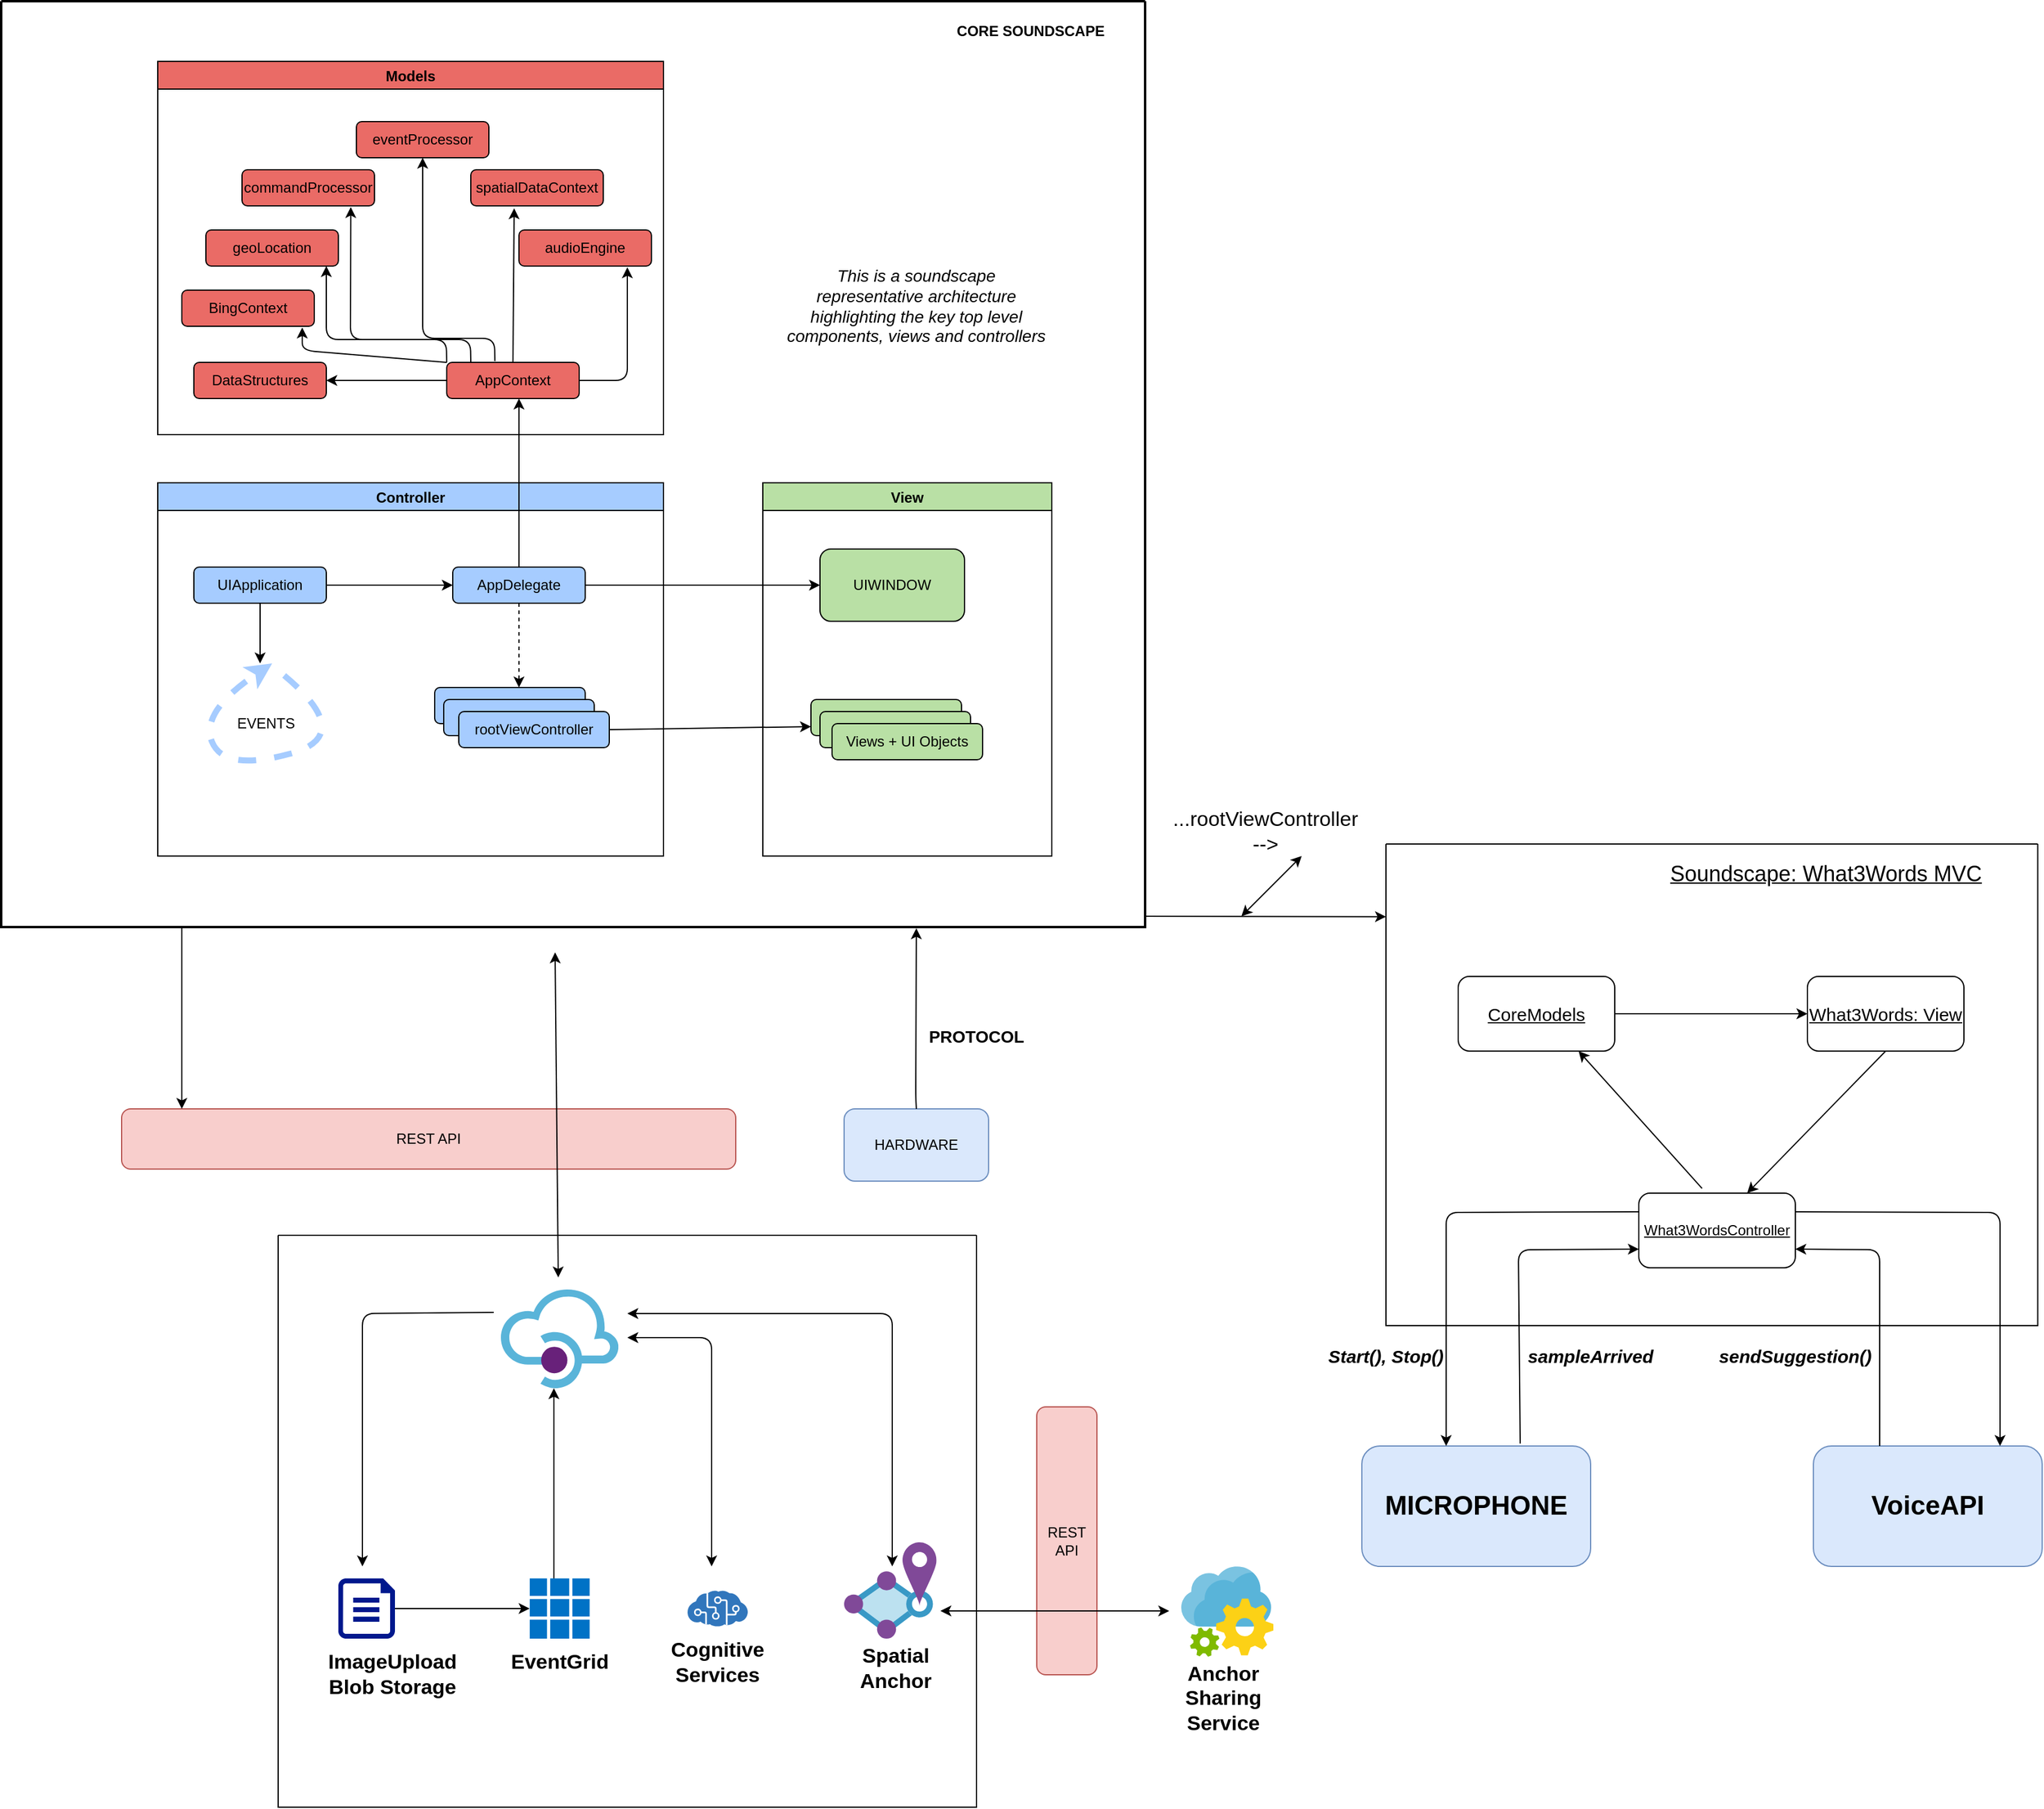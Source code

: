 <mxfile version="15.1.4" type="github">
  <diagram id="Lh61h2_Bn6EFPj23oarb" name="Page-1">
    <mxGraphModel dx="3346" dy="1712" grid="1" gridSize="10" guides="1" tooltips="1" connect="1" arrows="1" fold="1" page="1" pageScale="1" pageWidth="850" pageHeight="1100" math="0" shadow="0">
      <root>
        <mxCell id="0" />
        <mxCell id="1" parent="0" />
        <mxCell id="-ZquV43uJ-LFZKVokxAO-1" value="Controller" style="swimlane;strokeColor=#000000;fillColor=#A6CCFF;" vertex="1" parent="1">
          <mxGeometry x="260" y="440" width="420" height="310" as="geometry" />
        </mxCell>
        <mxCell id="-ZquV43uJ-LFZKVokxAO-2" value="AppDelegate" style="rounded=1;whiteSpace=wrap;html=1;fillColor=#A6CCFF;" vertex="1" parent="-ZquV43uJ-LFZKVokxAO-1">
          <mxGeometry x="245" y="70" width="110" height="30" as="geometry" />
        </mxCell>
        <mxCell id="-ZquV43uJ-LFZKVokxAO-3" value="" style="rounded=1;whiteSpace=wrap;html=1;strokeColor=#000000;fillColor=#A6CCFF;" vertex="1" parent="-ZquV43uJ-LFZKVokxAO-1">
          <mxGeometry x="230" y="170" width="125" height="30" as="geometry" />
        </mxCell>
        <mxCell id="-ZquV43uJ-LFZKVokxAO-4" value="" style="rounded=1;whiteSpace=wrap;html=1;strokeColor=#000000;fillColor=#A6CCFF;" vertex="1" parent="-ZquV43uJ-LFZKVokxAO-1">
          <mxGeometry x="237.5" y="180" width="125" height="30" as="geometry" />
        </mxCell>
        <mxCell id="-ZquV43uJ-LFZKVokxAO-5" value="rootViewController" style="rounded=1;whiteSpace=wrap;html=1;strokeColor=#000000;fillColor=#A6CCFF;" vertex="1" parent="-ZquV43uJ-LFZKVokxAO-1">
          <mxGeometry x="250" y="190" width="125" height="30" as="geometry" />
        </mxCell>
        <mxCell id="-ZquV43uJ-LFZKVokxAO-6" value="UIApplication" style="rounded=1;whiteSpace=wrap;html=1;fillColor=#A6CCFF;" vertex="1" parent="-ZquV43uJ-LFZKVokxAO-1">
          <mxGeometry x="30" y="70" width="110" height="30" as="geometry" />
        </mxCell>
        <mxCell id="-ZquV43uJ-LFZKVokxAO-7" value="" style="endArrow=classic;html=1;exitX=0.5;exitY=1;exitDx=0;exitDy=0;dashed=1;" edge="1" parent="-ZquV43uJ-LFZKVokxAO-1" source="-ZquV43uJ-LFZKVokxAO-2">
          <mxGeometry width="50" height="50" relative="1" as="geometry">
            <mxPoint x="430" y="140" as="sourcePoint" />
            <mxPoint x="300" y="170" as="targetPoint" />
          </mxGeometry>
        </mxCell>
        <mxCell id="-ZquV43uJ-LFZKVokxAO-8" value="" style="curved=1;endArrow=classic;html=1;dashed=1;strokeWidth=5;strokeColor=#A6CCFF;" edge="1" parent="-ZquV43uJ-LFZKVokxAO-1">
          <mxGeometry width="50" height="50" relative="1" as="geometry">
            <mxPoint x="105" y="160" as="sourcePoint" />
            <mxPoint x="95" y="150" as="targetPoint" />
            <Array as="points">
              <mxPoint x="165" y="210" />
              <mxPoint x="55" y="240" />
              <mxPoint x="35" y="190" />
            </Array>
          </mxGeometry>
        </mxCell>
        <mxCell id="-ZquV43uJ-LFZKVokxAO-9" value="EVENTS" style="text;html=1;strokeColor=none;fillColor=none;align=center;verticalAlign=middle;whiteSpace=wrap;rounded=0;" vertex="1" parent="-ZquV43uJ-LFZKVokxAO-1">
          <mxGeometry x="70" y="190" width="40" height="20" as="geometry" />
        </mxCell>
        <mxCell id="-ZquV43uJ-LFZKVokxAO-10" value="" style="endArrow=classic;html=1;strokeColor=#000000;strokeWidth=1;fillColor=#000000;entryX=0;entryY=0.5;entryDx=0;entryDy=0;exitX=1;exitY=0.5;exitDx=0;exitDy=0;" edge="1" parent="-ZquV43uJ-LFZKVokxAO-1" source="-ZquV43uJ-LFZKVokxAO-6" target="-ZquV43uJ-LFZKVokxAO-2">
          <mxGeometry width="50" height="50" relative="1" as="geometry">
            <mxPoint x="160" y="110" as="sourcePoint" />
            <mxPoint x="95" y="160" as="targetPoint" />
          </mxGeometry>
        </mxCell>
        <mxCell id="-ZquV43uJ-LFZKVokxAO-11" value="View" style="swimlane;strokeColor=#000000;fillColor=#B9E0A5;" vertex="1" parent="1">
          <mxGeometry x="762.5" y="440" width="240" height="310" as="geometry" />
        </mxCell>
        <mxCell id="-ZquV43uJ-LFZKVokxAO-12" value="" style="rounded=1;whiteSpace=wrap;html=1;strokeColor=#000000;fillColor=#B9E0A5;" vertex="1" parent="-ZquV43uJ-LFZKVokxAO-11">
          <mxGeometry x="40" y="180" width="125" height="30" as="geometry" />
        </mxCell>
        <mxCell id="-ZquV43uJ-LFZKVokxAO-13" value="UIWINDOW" style="rounded=1;whiteSpace=wrap;html=1;strokeColor=#000000;fillColor=#B9E0A5;" vertex="1" parent="-ZquV43uJ-LFZKVokxAO-11">
          <mxGeometry x="47.5" y="55" width="120" height="60" as="geometry" />
        </mxCell>
        <mxCell id="-ZquV43uJ-LFZKVokxAO-14" value="Models" style="swimlane;strokeColor=#000000;fillColor=#EA6B66;" vertex="1" parent="1">
          <mxGeometry x="260" y="90" width="420" height="310" as="geometry" />
        </mxCell>
        <mxCell id="-ZquV43uJ-LFZKVokxAO-15" value="AppContext" style="rounded=1;whiteSpace=wrap;html=1;fillColor=#EA6B66;" vertex="1" parent="-ZquV43uJ-LFZKVokxAO-14">
          <mxGeometry x="240" y="250" width="110" height="30" as="geometry" />
        </mxCell>
        <mxCell id="-ZquV43uJ-LFZKVokxAO-16" value="spatialDataContext" style="rounded=1;whiteSpace=wrap;html=1;fillColor=#EA6B66;" vertex="1" parent="-ZquV43uJ-LFZKVokxAO-14">
          <mxGeometry x="260" y="90" width="110" height="30" as="geometry" />
        </mxCell>
        <mxCell id="-ZquV43uJ-LFZKVokxAO-17" value="commandProcessor" style="rounded=1;whiteSpace=wrap;html=1;fillColor=#EA6B66;" vertex="1" parent="-ZquV43uJ-LFZKVokxAO-14">
          <mxGeometry x="70" y="90" width="110" height="30" as="geometry" />
        </mxCell>
        <mxCell id="-ZquV43uJ-LFZKVokxAO-18" value="DataStructures" style="rounded=1;whiteSpace=wrap;html=1;fillColor=#EA6B66;" vertex="1" parent="-ZquV43uJ-LFZKVokxAO-14">
          <mxGeometry x="30" y="250" width="110" height="30" as="geometry" />
        </mxCell>
        <mxCell id="-ZquV43uJ-LFZKVokxAO-19" value="eventProcessor" style="rounded=1;whiteSpace=wrap;html=1;fillColor=#EA6B66;" vertex="1" parent="-ZquV43uJ-LFZKVokxAO-14">
          <mxGeometry x="165" y="50" width="110" height="30" as="geometry" />
        </mxCell>
        <mxCell id="-ZquV43uJ-LFZKVokxAO-20" value="" style="endArrow=classic;html=1;exitX=0;exitY=0.5;exitDx=0;exitDy=0;entryX=1;entryY=0.5;entryDx=0;entryDy=0;" edge="1" parent="-ZquV43uJ-LFZKVokxAO-14" source="-ZquV43uJ-LFZKVokxAO-15" target="-ZquV43uJ-LFZKVokxAO-18">
          <mxGeometry width="50" height="50" relative="1" as="geometry">
            <mxPoint x="430" y="420" as="sourcePoint" />
            <mxPoint x="480" y="370" as="targetPoint" />
          </mxGeometry>
        </mxCell>
        <mxCell id="-ZquV43uJ-LFZKVokxAO-21" value="audioEngine" style="rounded=1;whiteSpace=wrap;html=1;fillColor=#EA6B66;" vertex="1" parent="-ZquV43uJ-LFZKVokxAO-14">
          <mxGeometry x="300" y="140" width="110" height="30" as="geometry" />
        </mxCell>
        <mxCell id="-ZquV43uJ-LFZKVokxAO-22" value="" style="endArrow=classic;html=1;strokeColor=#000000;strokeWidth=1;fillColor=#000000;exitX=1;exitY=0.5;exitDx=0;exitDy=0;" edge="1" parent="-ZquV43uJ-LFZKVokxAO-14" source="-ZquV43uJ-LFZKVokxAO-15">
          <mxGeometry width="50" height="50" relative="1" as="geometry">
            <mxPoint x="340" y="250" as="sourcePoint" />
            <mxPoint x="390" y="171" as="targetPoint" />
            <Array as="points">
              <mxPoint x="390" y="265" />
            </Array>
          </mxGeometry>
        </mxCell>
        <mxCell id="-ZquV43uJ-LFZKVokxAO-23" value="" style="endArrow=classic;html=1;strokeColor=#000000;strokeWidth=1;fillColor=#000000;exitX=0.5;exitY=0;exitDx=0;exitDy=0;" edge="1" parent="-ZquV43uJ-LFZKVokxAO-14" source="-ZquV43uJ-LFZKVokxAO-15">
          <mxGeometry width="50" height="50" relative="1" as="geometry">
            <mxPoint x="220" y="460" as="sourcePoint" />
            <mxPoint x="296" y="122" as="targetPoint" />
          </mxGeometry>
        </mxCell>
        <mxCell id="-ZquV43uJ-LFZKVokxAO-24" value="" style="endArrow=classic;html=1;strokeColor=#000000;strokeWidth=1;fillColor=#000000;exitX=0.094;exitY=-0.033;exitDx=0;exitDy=0;exitPerimeter=0;entryX=0.821;entryY=1.033;entryDx=0;entryDy=0;entryPerimeter=0;" edge="1" parent="-ZquV43uJ-LFZKVokxAO-14" target="-ZquV43uJ-LFZKVokxAO-17">
          <mxGeometry width="50" height="50" relative="1" as="geometry">
            <mxPoint x="260.0" y="250" as="sourcePoint" />
            <mxPoint x="129.98" y="174.98" as="targetPoint" />
            <Array as="points">
              <mxPoint x="259.66" y="230.99" />
              <mxPoint x="160" y="231" />
            </Array>
          </mxGeometry>
        </mxCell>
        <mxCell id="-ZquV43uJ-LFZKVokxAO-25" value="geoLocation" style="rounded=1;whiteSpace=wrap;html=1;fillColor=#EA6B66;" vertex="1" parent="-ZquV43uJ-LFZKVokxAO-14">
          <mxGeometry x="40" y="140" width="110" height="30" as="geometry" />
        </mxCell>
        <mxCell id="-ZquV43uJ-LFZKVokxAO-26" value="BingContext" style="rounded=1;whiteSpace=wrap;html=1;fillColor=#EA6B66;" vertex="1" parent="-ZquV43uJ-LFZKVokxAO-14">
          <mxGeometry x="20" y="190" width="110" height="30" as="geometry" />
        </mxCell>
        <mxCell id="-ZquV43uJ-LFZKVokxAO-27" value="" style="endArrow=classic;html=1;entryX=0.909;entryY=1.034;entryDx=0;entryDy=0;entryPerimeter=0;exitX=0;exitY=0;exitDx=0;exitDy=0;" edge="1" parent="-ZquV43uJ-LFZKVokxAO-14" source="-ZquV43uJ-LFZKVokxAO-15" target="-ZquV43uJ-LFZKVokxAO-26">
          <mxGeometry width="50" height="50" relative="1" as="geometry">
            <mxPoint x="160" y="340" as="sourcePoint" />
            <mxPoint x="210" y="290" as="targetPoint" />
            <Array as="points">
              <mxPoint x="120" y="240" />
            </Array>
          </mxGeometry>
        </mxCell>
        <mxCell id="-ZquV43uJ-LFZKVokxAO-28" value="" style="endArrow=classic;html=1;exitX=0.5;exitY=0;exitDx=0;exitDy=0;" edge="1" parent="1" source="-ZquV43uJ-LFZKVokxAO-2">
          <mxGeometry width="50" height="50" relative="1" as="geometry">
            <mxPoint x="527" y="500" as="sourcePoint" />
            <mxPoint x="560" y="370" as="targetPoint" />
          </mxGeometry>
        </mxCell>
        <mxCell id="-ZquV43uJ-LFZKVokxAO-29" value="" style="rounded=1;whiteSpace=wrap;html=1;strokeColor=#000000;fillColor=#B9E0A5;" vertex="1" parent="1">
          <mxGeometry x="810" y="630" width="125" height="30" as="geometry" />
        </mxCell>
        <mxCell id="-ZquV43uJ-LFZKVokxAO-30" value="Views + UI Objects" style="rounded=1;whiteSpace=wrap;html=1;strokeColor=#000000;fillColor=#B9E0A5;" vertex="1" parent="1">
          <mxGeometry x="820" y="640" width="125" height="30" as="geometry" />
        </mxCell>
        <mxCell id="-ZquV43uJ-LFZKVokxAO-31" value="" style="endArrow=classic;html=1;exitX=1;exitY=0.5;exitDx=0;exitDy=0;entryX=0;entryY=0.75;entryDx=0;entryDy=0;" edge="1" parent="1" source="-ZquV43uJ-LFZKVokxAO-5" target="-ZquV43uJ-LFZKVokxAO-12">
          <mxGeometry width="50" height="50" relative="1" as="geometry">
            <mxPoint x="690" y="450" as="sourcePoint" />
            <mxPoint x="740" y="400" as="targetPoint" />
          </mxGeometry>
        </mxCell>
        <mxCell id="-ZquV43uJ-LFZKVokxAO-32" value="" style="endArrow=classic;html=1;exitX=1;exitY=0.5;exitDx=0;exitDy=0;entryX=0;entryY=0.5;entryDx=0;entryDy=0;" edge="1" parent="1" source="-ZquV43uJ-LFZKVokxAO-2" target="-ZquV43uJ-LFZKVokxAO-13">
          <mxGeometry width="50" height="50" relative="1" as="geometry">
            <mxPoint x="690" y="580" as="sourcePoint" />
            <mxPoint x="740" y="530" as="targetPoint" />
          </mxGeometry>
        </mxCell>
        <mxCell id="-ZquV43uJ-LFZKVokxAO-33" value="" style="endArrow=classic;html=1;strokeColor=#000000;strokeWidth=1;exitX=0.5;exitY=1;exitDx=0;exitDy=0;fillColor=#000000;" edge="1" parent="1" source="-ZquV43uJ-LFZKVokxAO-6">
          <mxGeometry width="50" height="50" relative="1" as="geometry">
            <mxPoint x="520" y="420" as="sourcePoint" />
            <mxPoint x="345" y="590" as="targetPoint" />
          </mxGeometry>
        </mxCell>
        <mxCell id="-ZquV43uJ-LFZKVokxAO-34" value="" style="endArrow=classic;html=1;strokeColor=#000000;strokeWidth=1;fillColor=#000000;exitX=0.094;exitY=-0.033;exitDx=0;exitDy=0;exitPerimeter=0;entryX=0.5;entryY=1;entryDx=0;entryDy=0;" edge="1" parent="1" target="-ZquV43uJ-LFZKVokxAO-19">
          <mxGeometry width="50" height="50" relative="1" as="geometry">
            <mxPoint x="540" y="339.01" as="sourcePoint" />
            <mxPoint x="440.31" y="210" as="targetPoint" />
            <Array as="points">
              <mxPoint x="539.66" y="320" />
              <mxPoint x="480" y="320" />
            </Array>
          </mxGeometry>
        </mxCell>
        <mxCell id="-ZquV43uJ-LFZKVokxAO-35" value="" style="endArrow=none;html=1;strokeWidth=2;fillColor=#000000;" edge="1" parent="1">
          <mxGeometry width="50" height="50" relative="1" as="geometry">
            <mxPoint x="130" y="810" as="sourcePoint" />
            <mxPoint x="130" y="40" as="targetPoint" />
            <Array as="points">
              <mxPoint x="130" y="420" />
            </Array>
          </mxGeometry>
        </mxCell>
        <mxCell id="-ZquV43uJ-LFZKVokxAO-36" value="" style="endArrow=none;html=1;strokeWidth=2;fillColor=#000000;" edge="1" parent="1">
          <mxGeometry width="50" height="50" relative="1" as="geometry">
            <mxPoint x="1080" y="809" as="sourcePoint" />
            <mxPoint x="130" y="809" as="targetPoint" />
            <Array as="points">
              <mxPoint x="590" y="809" />
            </Array>
          </mxGeometry>
        </mxCell>
        <mxCell id="-ZquV43uJ-LFZKVokxAO-37" value="" style="endArrow=none;html=1;strokeWidth=2;fillColor=#000000;startArrow=none;" edge="1" parent="1">
          <mxGeometry width="50" height="50" relative="1" as="geometry">
            <mxPoint x="1080" y="240" as="sourcePoint" />
            <mxPoint x="1080" y="40" as="targetPoint" />
          </mxGeometry>
        </mxCell>
        <mxCell id="-ZquV43uJ-LFZKVokxAO-38" value="" style="endArrow=none;html=1;strokeWidth=2;fillColor=#000000;" edge="1" parent="1">
          <mxGeometry width="50" height="50" relative="1" as="geometry">
            <mxPoint x="1080" y="40" as="sourcePoint" />
            <mxPoint x="130" y="40" as="targetPoint" />
          </mxGeometry>
        </mxCell>
        <mxCell id="-ZquV43uJ-LFZKVokxAO-39" value="" style="endArrow=none;html=1;strokeWidth=2;fillColor=#000000;" edge="1" parent="1">
          <mxGeometry width="50" height="50" relative="1" as="geometry">
            <mxPoint x="1080" y="810" as="sourcePoint" />
            <mxPoint x="1080" y="240" as="targetPoint" />
          </mxGeometry>
        </mxCell>
        <mxCell id="-ZquV43uJ-LFZKVokxAO-48" value="&lt;b&gt;CORE SOUNDSCAPE&lt;/b&gt;" style="text;html=1;strokeColor=none;fillColor=none;align=center;verticalAlign=middle;whiteSpace=wrap;rounded=0;" vertex="1" parent="1">
          <mxGeometry x="920" y="50" width="130" height="30" as="geometry" />
        </mxCell>
        <mxCell id="-ZquV43uJ-LFZKVokxAO-49" value="" style="endArrow=classic;html=1;strokeColor=#000000;strokeWidth=1;fillColor=#000000;exitX=0.094;exitY=-0.033;exitDx=0;exitDy=0;exitPerimeter=0;" edge="1" parent="1">
          <mxGeometry width="50" height="50" relative="1" as="geometry">
            <mxPoint x="500" y="340" as="sourcePoint" />
            <mxPoint x="400" y="260" as="targetPoint" />
            <Array as="points">
              <mxPoint x="499.66" y="320.99" />
              <mxPoint x="400" y="321" />
            </Array>
          </mxGeometry>
        </mxCell>
        <mxCell id="-ZquV43uJ-LFZKVokxAO-51" value="" style="aspect=fixed;html=1;points=[];align=center;image;fontSize=12;image=img/lib/mscae/API_Management.svg;" vertex="1" parent="1">
          <mxGeometry x="545" y="1110" width="97.62" height="82" as="geometry" />
        </mxCell>
        <mxCell id="-ZquV43uJ-LFZKVokxAO-52" value="" style="aspect=fixed;html=1;points=[];align=center;image;fontSize=12;image=img/lib/mscae/Cognitive_Services.svg;dashed=1;strokeColor=#000000;strokeWidth=1;" vertex="1" parent="1">
          <mxGeometry x="700" y="1360" width="50" height="30" as="geometry" />
        </mxCell>
        <mxCell id="-ZquV43uJ-LFZKVokxAO-55" value="" style="edgeStyle=orthogonalEdgeStyle;rounded=0;orthogonalLoop=1;jettySize=auto;html=1;" edge="1" parent="1" source="-ZquV43uJ-LFZKVokxAO-56" target="-ZquV43uJ-LFZKVokxAO-51">
          <mxGeometry relative="1" as="geometry">
            <Array as="points">
              <mxPoint x="589" y="1220" />
              <mxPoint x="589" y="1220" />
            </Array>
          </mxGeometry>
        </mxCell>
        <mxCell id="-ZquV43uJ-LFZKVokxAO-56" value="" style="aspect=fixed;html=1;points=[];align=center;image;fontSize=12;image=img/lib/mscae/Client_Apps.svg;dashed=1;strokeColor=#000000;strokeWidth=1;" vertex="1" parent="1">
          <mxGeometry x="568.81" y="1350" width="50" height="50" as="geometry" />
        </mxCell>
        <mxCell id="-ZquV43uJ-LFZKVokxAO-57" value="" style="edgeStyle=orthogonalEdgeStyle;rounded=0;orthogonalLoop=1;jettySize=auto;html=1;" edge="1" parent="1" source="-ZquV43uJ-LFZKVokxAO-58" target="-ZquV43uJ-LFZKVokxAO-56">
          <mxGeometry relative="1" as="geometry" />
        </mxCell>
        <mxCell id="-ZquV43uJ-LFZKVokxAO-58" value="" style="aspect=fixed;pointerEvents=1;shadow=0;dashed=0;html=1;strokeColor=none;labelPosition=center;verticalLabelPosition=bottom;verticalAlign=top;align=center;fillColor=#00188D;shape=mxgraph.azure.file" vertex="1" parent="1">
          <mxGeometry x="410" y="1350" width="47" height="50" as="geometry" />
        </mxCell>
        <mxCell id="-ZquV43uJ-LFZKVokxAO-59" value="&lt;font style=&quot;font-size: 17px&quot;&gt;&lt;b&gt;ImageUpload&lt;br&gt;Blob Storage&lt;br&gt;&lt;/b&gt;&lt;/font&gt;" style="text;html=1;strokeColor=none;fillColor=none;align=center;verticalAlign=middle;whiteSpace=wrap;rounded=0;dashed=1;" vertex="1" parent="1">
          <mxGeometry x="430" y="1420" width="50" height="20" as="geometry" />
        </mxCell>
        <mxCell id="-ZquV43uJ-LFZKVokxAO-60" value="&lt;font style=&quot;font-size: 17px&quot;&gt;&lt;b&gt;EventGrid&lt;br&gt;&lt;/b&gt;&lt;/font&gt;" style="text;html=1;strokeColor=none;fillColor=none;align=center;verticalAlign=middle;whiteSpace=wrap;rounded=0;dashed=1;" vertex="1" parent="1">
          <mxGeometry x="568.81" y="1410" width="50" height="20" as="geometry" />
        </mxCell>
        <mxCell id="-ZquV43uJ-LFZKVokxAO-61" value="&lt;font style=&quot;font-size: 17px&quot;&gt;&lt;b&gt;Cognitive Services&lt;br&gt;&lt;/b&gt;&lt;/font&gt;" style="text;html=1;strokeColor=none;fillColor=none;align=center;verticalAlign=middle;whiteSpace=wrap;rounded=0;dashed=1;" vertex="1" parent="1">
          <mxGeometry x="700" y="1410" width="50" height="20" as="geometry" />
        </mxCell>
        <mxCell id="-ZquV43uJ-LFZKVokxAO-65" value="" style="endArrow=classic;html=1;strokeColor=#000000;strokeWidth=1;fillColor=#000000;exitX=-0.061;exitY=0.232;exitDx=0;exitDy=0;exitPerimeter=0;" edge="1" parent="1" source="-ZquV43uJ-LFZKVokxAO-51">
          <mxGeometry width="50" height="50" relative="1" as="geometry">
            <mxPoint x="480.49" y="1082.01" as="sourcePoint" />
            <mxPoint x="430" y="1340" as="targetPoint" />
            <Array as="points">
              <mxPoint x="430" y="1130" />
            </Array>
          </mxGeometry>
        </mxCell>
        <mxCell id="-ZquV43uJ-LFZKVokxAO-76" value="" style="endArrow=classic;html=1;entryX=0;entryY=0.201;entryDx=0;entryDy=0;entryPerimeter=0;" edge="1" parent="1">
          <mxGeometry width="50" height="50" relative="1" as="geometry">
            <mxPoint x="1080" y="800" as="sourcePoint" />
            <mxPoint x="1280" y="800.4" as="targetPoint" />
          </mxGeometry>
        </mxCell>
        <mxCell id="-ZquV43uJ-LFZKVokxAO-77" value="&lt;font style=&quot;font-size: 17px&quot;&gt;...rootViewController --&amp;gt;&lt;/font&gt;" style="text;html=1;strokeColor=none;fillColor=none;align=center;verticalAlign=middle;whiteSpace=wrap;rounded=0;" vertex="1" parent="1">
          <mxGeometry x="1120" y="700" width="120" height="60" as="geometry" />
        </mxCell>
        <mxCell id="-ZquV43uJ-LFZKVokxAO-78" value="HARDWARE" style="rounded=1;whiteSpace=wrap;html=1;fillColor=#dae8fc;strokeColor=#6c8ebf;" vertex="1" parent="1">
          <mxGeometry x="830" y="960" width="120" height="60" as="geometry" />
        </mxCell>
        <mxCell id="-ZquV43uJ-LFZKVokxAO-81" value="" style="endArrow=classic;html=1;" edge="1" parent="1">
          <mxGeometry width="50" height="50" relative="1" as="geometry">
            <mxPoint x="890" y="960" as="sourcePoint" />
            <mxPoint x="890" y="810" as="targetPoint" />
            <Array as="points">
              <mxPoint x="889.5" y="950" />
            </Array>
          </mxGeometry>
        </mxCell>
        <mxCell id="-ZquV43uJ-LFZKVokxAO-82" value="&lt;b&gt;&lt;font style=&quot;font-size: 14px&quot;&gt;PROTOCOL&lt;/font&gt;&lt;/b&gt;" style="text;html=1;strokeColor=none;fillColor=none;align=center;verticalAlign=middle;whiteSpace=wrap;rounded=0;" vertex="1" parent="1">
          <mxGeometry x="920" y="890" width="40" height="20" as="geometry" />
        </mxCell>
        <mxCell id="-ZquV43uJ-LFZKVokxAO-85" value="&lt;i&gt;&lt;font style=&quot;font-size: 14px&quot;&gt;This is a soundscape representative architecture highlighting the key top level components, views and controllers&lt;/font&gt;&lt;/i&gt;" style="text;html=1;strokeColor=none;fillColor=none;align=center;verticalAlign=middle;whiteSpace=wrap;rounded=0;" vertex="1" parent="1">
          <mxGeometry x="780" y="195" width="220" height="195" as="geometry" />
        </mxCell>
        <mxCell id="-ZquV43uJ-LFZKVokxAO-100" value="" style="swimlane;startSize=0;" vertex="1" parent="1">
          <mxGeometry x="1280" y="740" width="541.31" height="400" as="geometry" />
        </mxCell>
        <mxCell id="-ZquV43uJ-LFZKVokxAO-101" value="&lt;font style=&quot;font-size: 18px&quot;&gt;&lt;u&gt;Soundscape: What3Words MVC&lt;/u&gt;&lt;/font&gt;" style="text;html=1;strokeColor=none;fillColor=none;align=center;verticalAlign=middle;whiteSpace=wrap;rounded=0;" vertex="1" parent="-ZquV43uJ-LFZKVokxAO-100">
          <mxGeometry x="190" width="351.31" height="50" as="geometry" />
        </mxCell>
        <mxCell id="-ZquV43uJ-LFZKVokxAO-102" value="&lt;u&gt;What3WordsController&lt;/u&gt;" style="rounded=1;whiteSpace=wrap;html=1;strokeColor=#000000;fillColor=#FFFFFF;" vertex="1" parent="-ZquV43uJ-LFZKVokxAO-100">
          <mxGeometry x="210" y="290" width="130" height="62" as="geometry" />
        </mxCell>
        <mxCell id="-ZquV43uJ-LFZKVokxAO-103" value="&lt;u&gt;&lt;font style=&quot;font-size: 15px&quot;&gt;What3Words: View&lt;/font&gt;&lt;/u&gt;" style="rounded=1;whiteSpace=wrap;html=1;strokeColor=#000000;fillColor=#FFFFFF;" vertex="1" parent="-ZquV43uJ-LFZKVokxAO-100">
          <mxGeometry x="350" y="110" width="130" height="62" as="geometry" />
        </mxCell>
        <mxCell id="-ZquV43uJ-LFZKVokxAO-104" value="&lt;u&gt;&lt;font style=&quot;font-size: 15px&quot;&gt;CoreModels&lt;/font&gt;&lt;/u&gt;" style="rounded=1;whiteSpace=wrap;html=1;strokeColor=#000000;fillColor=#FFFFFF;" vertex="1" parent="-ZquV43uJ-LFZKVokxAO-100">
          <mxGeometry x="60.0" y="110" width="130" height="62" as="geometry" />
        </mxCell>
        <mxCell id="-ZquV43uJ-LFZKVokxAO-105" value="" style="endArrow=classic;html=1;" edge="1" parent="-ZquV43uJ-LFZKVokxAO-100" source="-ZquV43uJ-LFZKVokxAO-104" target="-ZquV43uJ-LFZKVokxAO-103">
          <mxGeometry width="50" height="50" relative="1" as="geometry">
            <mxPoint x="130" y="250" as="sourcePoint" />
            <mxPoint x="180" y="200" as="targetPoint" />
          </mxGeometry>
        </mxCell>
        <mxCell id="-ZquV43uJ-LFZKVokxAO-106" value="" style="endArrow=classic;html=1;exitX=0.404;exitY=-0.064;exitDx=0;exitDy=0;exitPerimeter=0;" edge="1" parent="-ZquV43uJ-LFZKVokxAO-100" source="-ZquV43uJ-LFZKVokxAO-102">
          <mxGeometry width="50" height="50" relative="1" as="geometry">
            <mxPoint x="110" y="222" as="sourcePoint" />
            <mxPoint x="160" y="172" as="targetPoint" />
            <Array as="points" />
          </mxGeometry>
        </mxCell>
        <mxCell id="-ZquV43uJ-LFZKVokxAO-107" value="&lt;b&gt;&lt;font style=&quot;font-size: 22px&quot;&gt;MICROPHONE&lt;/font&gt;&lt;/b&gt;" style="rounded=1;whiteSpace=wrap;html=1;fillColor=#dae8fc;strokeColor=#6c8ebf;" vertex="1" parent="1">
          <mxGeometry x="1260" y="1240" width="190" height="100" as="geometry" />
        </mxCell>
        <mxCell id="-ZquV43uJ-LFZKVokxAO-108" value="&lt;b&gt;&lt;font style=&quot;font-size: 22px&quot;&gt;VoiceAPI&lt;/font&gt;&lt;/b&gt;" style="rounded=1;whiteSpace=wrap;html=1;fillColor=#dae8fc;strokeColor=#6c8ebf;" vertex="1" parent="1">
          <mxGeometry x="1635" y="1240" width="190" height="100" as="geometry" />
        </mxCell>
        <mxCell id="-ZquV43uJ-LFZKVokxAO-109" value="" style="endArrow=classic;html=1;exitX=0;exitY=0.25;exitDx=0;exitDy=0;" edge="1" parent="1" source="-ZquV43uJ-LFZKVokxAO-102">
          <mxGeometry width="50" height="50" relative="1" as="geometry">
            <mxPoint x="1350" y="1050" as="sourcePoint" />
            <mxPoint x="1330" y="1240" as="targetPoint" />
            <Array as="points">
              <mxPoint x="1330" y="1046" />
            </Array>
          </mxGeometry>
        </mxCell>
        <mxCell id="-ZquV43uJ-LFZKVokxAO-110" value="" style="endArrow=classic;html=1;exitX=1;exitY=0.25;exitDx=0;exitDy=0;" edge="1" parent="1" source="-ZquV43uJ-LFZKVokxAO-102">
          <mxGeometry width="50" height="50" relative="1" as="geometry">
            <mxPoint x="1600" y="1050" as="sourcePoint" />
            <mxPoint x="1790" y="1240" as="targetPoint" />
            <Array as="points">
              <mxPoint x="1790" y="1046" />
            </Array>
          </mxGeometry>
        </mxCell>
        <mxCell id="-ZquV43uJ-LFZKVokxAO-111" value="" style="endArrow=classic;html=1;entryX=0;entryY=0.75;entryDx=0;entryDy=0;exitX=0.692;exitY=-0.02;exitDx=0;exitDy=0;exitPerimeter=0;" edge="1" parent="1" source="-ZquV43uJ-LFZKVokxAO-107" target="-ZquV43uJ-LFZKVokxAO-102">
          <mxGeometry width="50" height="50" relative="1" as="geometry">
            <mxPoint x="1410" y="1241" as="sourcePoint" />
            <mxPoint x="1500" y="1434.5" as="targetPoint" />
            <Array as="points">
              <mxPoint x="1390" y="1077" />
            </Array>
          </mxGeometry>
        </mxCell>
        <mxCell id="-ZquV43uJ-LFZKVokxAO-112" value="" style="endArrow=classic;html=1;entryX=1;entryY=0.75;entryDx=0;entryDy=0;" edge="1" parent="1" target="-ZquV43uJ-LFZKVokxAO-102">
          <mxGeometry width="50" height="50" relative="1" as="geometry">
            <mxPoint x="1690" y="1240" as="sourcePoint" />
            <mxPoint x="1740" y="1190" as="targetPoint" />
            <Array as="points">
              <mxPoint x="1690" y="1077" />
            </Array>
          </mxGeometry>
        </mxCell>
        <mxCell id="-ZquV43uJ-LFZKVokxAO-113" value="" style="endArrow=classic;html=1;exitX=0.5;exitY=1;exitDx=0;exitDy=0;" edge="1" parent="1" source="-ZquV43uJ-LFZKVokxAO-103">
          <mxGeometry width="50" height="50" relative="1" as="geometry">
            <mxPoint x="750" y="910" as="sourcePoint" />
            <mxPoint x="1580" y="1030" as="targetPoint" />
            <Array as="points" />
          </mxGeometry>
        </mxCell>
        <mxCell id="-ZquV43uJ-LFZKVokxAO-114" value="&lt;font style=&quot;font-size: 15px&quot;&gt;&lt;b&gt;&lt;i&gt;sampleArrived&lt;/i&gt;&lt;/b&gt;&lt;/font&gt;" style="text;html=1;strokeColor=none;fillColor=none;align=center;verticalAlign=middle;whiteSpace=wrap;rounded=0;" vertex="1" parent="1">
          <mxGeometry x="1400" y="1150" width="100" height="30" as="geometry" />
        </mxCell>
        <mxCell id="-ZquV43uJ-LFZKVokxAO-115" value="&lt;font style=&quot;font-size: 15px&quot;&gt;&lt;b&gt;&lt;i&gt;Start(), Stop()&lt;/i&gt;&lt;/b&gt;&lt;/font&gt;" style="text;html=1;strokeColor=none;fillColor=none;align=center;verticalAlign=middle;whiteSpace=wrap;rounded=0;" vertex="1" parent="1">
          <mxGeometry x="1230" y="1150" width="100" height="30" as="geometry" />
        </mxCell>
        <mxCell id="-ZquV43uJ-LFZKVokxAO-116" value="&lt;font style=&quot;font-size: 15px&quot;&gt;&lt;b&gt;&lt;i&gt;sendSuggestion()&lt;/i&gt;&lt;/b&gt;&lt;/font&gt;" style="text;html=1;strokeColor=none;fillColor=none;align=center;verticalAlign=middle;whiteSpace=wrap;rounded=0;" vertex="1" parent="1">
          <mxGeometry x="1570" y="1150" width="100" height="30" as="geometry" />
        </mxCell>
        <mxCell id="-ZquV43uJ-LFZKVokxAO-118" value="REST API" style="rounded=1;whiteSpace=wrap;html=1;fillColor=#f8cecc;strokeColor=#b85450;" vertex="1" parent="1">
          <mxGeometry x="230" y="960" width="510" height="50" as="geometry" />
        </mxCell>
        <mxCell id="-ZquV43uJ-LFZKVokxAO-120" value="" style="endArrow=classic;html=1;" edge="1" parent="1">
          <mxGeometry width="50" height="50" relative="1" as="geometry">
            <mxPoint x="280" y="810" as="sourcePoint" />
            <mxPoint x="280" y="960" as="targetPoint" />
          </mxGeometry>
        </mxCell>
        <mxCell id="-ZquV43uJ-LFZKVokxAO-123" value="" style="sketch=0;aspect=fixed;html=1;points=[];align=center;image;fontSize=12;image=img/lib/mscae/Spatial_Anchor.svg;" vertex="1" parent="1">
          <mxGeometry x="830" y="1320" width="76.8" height="80" as="geometry" />
        </mxCell>
        <mxCell id="-ZquV43uJ-LFZKVokxAO-124" value="&lt;font style=&quot;font-size: 17px&quot;&gt;&lt;b&gt;Spatial Anchor&lt;br&gt;&lt;/b&gt;&lt;/font&gt;" style="text;html=1;strokeColor=none;fillColor=none;align=center;verticalAlign=middle;whiteSpace=wrap;rounded=0;dashed=1;" vertex="1" parent="1">
          <mxGeometry x="847.5" y="1415" width="50" height="20" as="geometry" />
        </mxCell>
        <mxCell id="-ZquV43uJ-LFZKVokxAO-125" value="REST API" style="rounded=1;whiteSpace=wrap;html=1;direction=south;fillColor=#f8cecc;strokeColor=#b85450;" vertex="1" parent="1">
          <mxGeometry x="990" y="1207.5" width="50" height="222.5" as="geometry" />
        </mxCell>
        <mxCell id="-ZquV43uJ-LFZKVokxAO-126" value="" style="sketch=0;aspect=fixed;html=1;points=[];align=center;image;fontSize=12;image=img/lib/mscae/App_Configuration.svg;" vertex="1" parent="1">
          <mxGeometry x="1110" y="1340" width="76.53" height="75" as="geometry" />
        </mxCell>
        <mxCell id="-ZquV43uJ-LFZKVokxAO-127" value="&lt;font style=&quot;font-size: 17px&quot;&gt;&lt;b&gt;Anchor&lt;br&gt;Sharing Service&lt;br&gt;&lt;/b&gt;&lt;/font&gt;" style="text;html=1;strokeColor=none;fillColor=none;align=center;verticalAlign=middle;whiteSpace=wrap;rounded=0;dashed=1;" vertex="1" parent="1">
          <mxGeometry x="1120" y="1390" width="50" height="120" as="geometry" />
        </mxCell>
        <mxCell id="-ZquV43uJ-LFZKVokxAO-128" value="" style="endArrow=classic;startArrow=classic;html=1;" edge="1" parent="1">
          <mxGeometry width="50" height="50" relative="1" as="geometry">
            <mxPoint x="910" y="1377" as="sourcePoint" />
            <mxPoint x="1100" y="1377" as="targetPoint" />
          </mxGeometry>
        </mxCell>
        <mxCell id="-ZquV43uJ-LFZKVokxAO-129" value="" style="endArrow=classic;startArrow=classic;html=1;" edge="1" parent="1">
          <mxGeometry width="50" height="50" relative="1" as="geometry">
            <mxPoint x="592.62" y="1100" as="sourcePoint" />
            <mxPoint x="590" y="830" as="targetPoint" />
          </mxGeometry>
        </mxCell>
        <mxCell id="-ZquV43uJ-LFZKVokxAO-130" value="" style="endArrow=classic;startArrow=classic;html=1;" edge="1" parent="1">
          <mxGeometry width="50" height="50" relative="1" as="geometry">
            <mxPoint x="1160" y="800" as="sourcePoint" />
            <mxPoint x="1210" y="750" as="targetPoint" />
          </mxGeometry>
        </mxCell>
        <mxCell id="-ZquV43uJ-LFZKVokxAO-131" value="" style="endArrow=classic;startArrow=classic;html=1;" edge="1" parent="1">
          <mxGeometry width="50" height="50" relative="1" as="geometry">
            <mxPoint x="720" y="1340" as="sourcePoint" />
            <mxPoint x="650" y="1150" as="targetPoint" />
            <Array as="points">
              <mxPoint x="720" y="1150" />
            </Array>
          </mxGeometry>
        </mxCell>
        <mxCell id="-ZquV43uJ-LFZKVokxAO-132" value="" style="endArrow=classic;startArrow=classic;html=1;" edge="1" parent="1">
          <mxGeometry width="50" height="50" relative="1" as="geometry">
            <mxPoint x="870" y="1340" as="sourcePoint" />
            <mxPoint x="650" y="1130" as="targetPoint" />
            <Array as="points">
              <mxPoint x="870" y="1130" />
            </Array>
          </mxGeometry>
        </mxCell>
        <mxCell id="-ZquV43uJ-LFZKVokxAO-147" value="" style="swimlane;startSize=0;" vertex="1" parent="1">
          <mxGeometry x="360" y="1065" width="580" height="475" as="geometry" />
        </mxCell>
      </root>
    </mxGraphModel>
  </diagram>
</mxfile>
